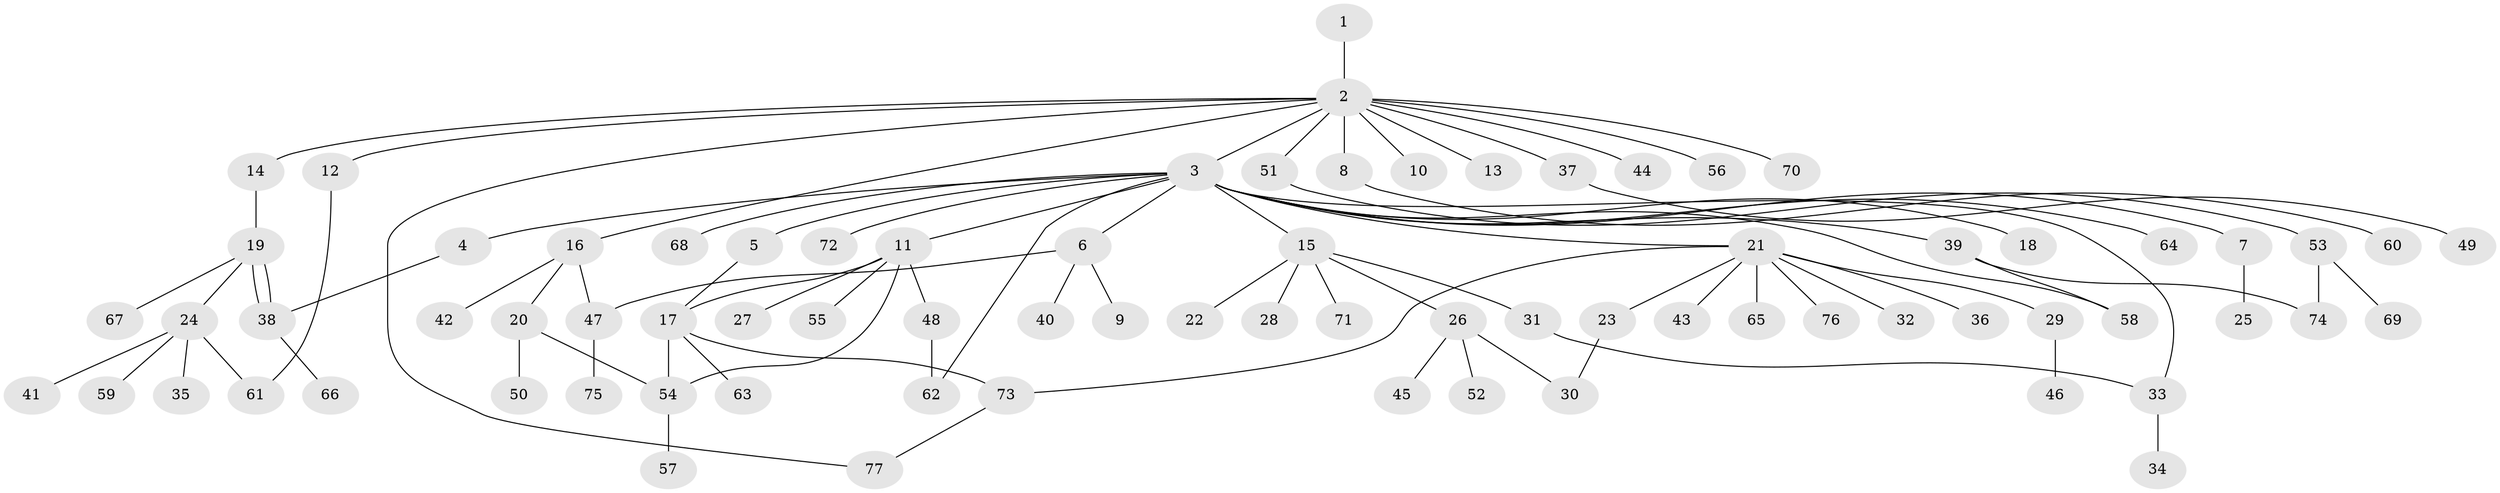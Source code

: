 // Generated by graph-tools (version 1.1) at 2025/01/03/09/25 03:01:46]
// undirected, 77 vertices, 90 edges
graph export_dot {
graph [start="1"]
  node [color=gray90,style=filled];
  1;
  2;
  3;
  4;
  5;
  6;
  7;
  8;
  9;
  10;
  11;
  12;
  13;
  14;
  15;
  16;
  17;
  18;
  19;
  20;
  21;
  22;
  23;
  24;
  25;
  26;
  27;
  28;
  29;
  30;
  31;
  32;
  33;
  34;
  35;
  36;
  37;
  38;
  39;
  40;
  41;
  42;
  43;
  44;
  45;
  46;
  47;
  48;
  49;
  50;
  51;
  52;
  53;
  54;
  55;
  56;
  57;
  58;
  59;
  60;
  61;
  62;
  63;
  64;
  65;
  66;
  67;
  68;
  69;
  70;
  71;
  72;
  73;
  74;
  75;
  76;
  77;
  1 -- 2;
  2 -- 3;
  2 -- 8;
  2 -- 10;
  2 -- 12;
  2 -- 13;
  2 -- 14;
  2 -- 16;
  2 -- 37;
  2 -- 44;
  2 -- 51;
  2 -- 56;
  2 -- 70;
  2 -- 77;
  3 -- 4;
  3 -- 5;
  3 -- 6;
  3 -- 7;
  3 -- 11;
  3 -- 15;
  3 -- 18;
  3 -- 21;
  3 -- 33;
  3 -- 39;
  3 -- 58;
  3 -- 62;
  3 -- 64;
  3 -- 68;
  3 -- 72;
  4 -- 38;
  5 -- 17;
  6 -- 9;
  6 -- 40;
  6 -- 47;
  7 -- 25;
  8 -- 60;
  11 -- 17;
  11 -- 27;
  11 -- 48;
  11 -- 54;
  11 -- 55;
  12 -- 61;
  14 -- 19;
  15 -- 22;
  15 -- 26;
  15 -- 28;
  15 -- 31;
  15 -- 71;
  16 -- 20;
  16 -- 42;
  16 -- 47;
  17 -- 54;
  17 -- 63;
  17 -- 73;
  19 -- 24;
  19 -- 38;
  19 -- 38;
  19 -- 67;
  20 -- 50;
  20 -- 54;
  21 -- 23;
  21 -- 29;
  21 -- 32;
  21 -- 36;
  21 -- 43;
  21 -- 65;
  21 -- 73;
  21 -- 76;
  23 -- 30;
  24 -- 35;
  24 -- 41;
  24 -- 59;
  24 -- 61;
  26 -- 30;
  26 -- 45;
  26 -- 52;
  29 -- 46;
  31 -- 33;
  33 -- 34;
  37 -- 49;
  38 -- 66;
  39 -- 58;
  39 -- 74;
  47 -- 75;
  48 -- 62;
  51 -- 53;
  53 -- 69;
  53 -- 74;
  54 -- 57;
  73 -- 77;
}
